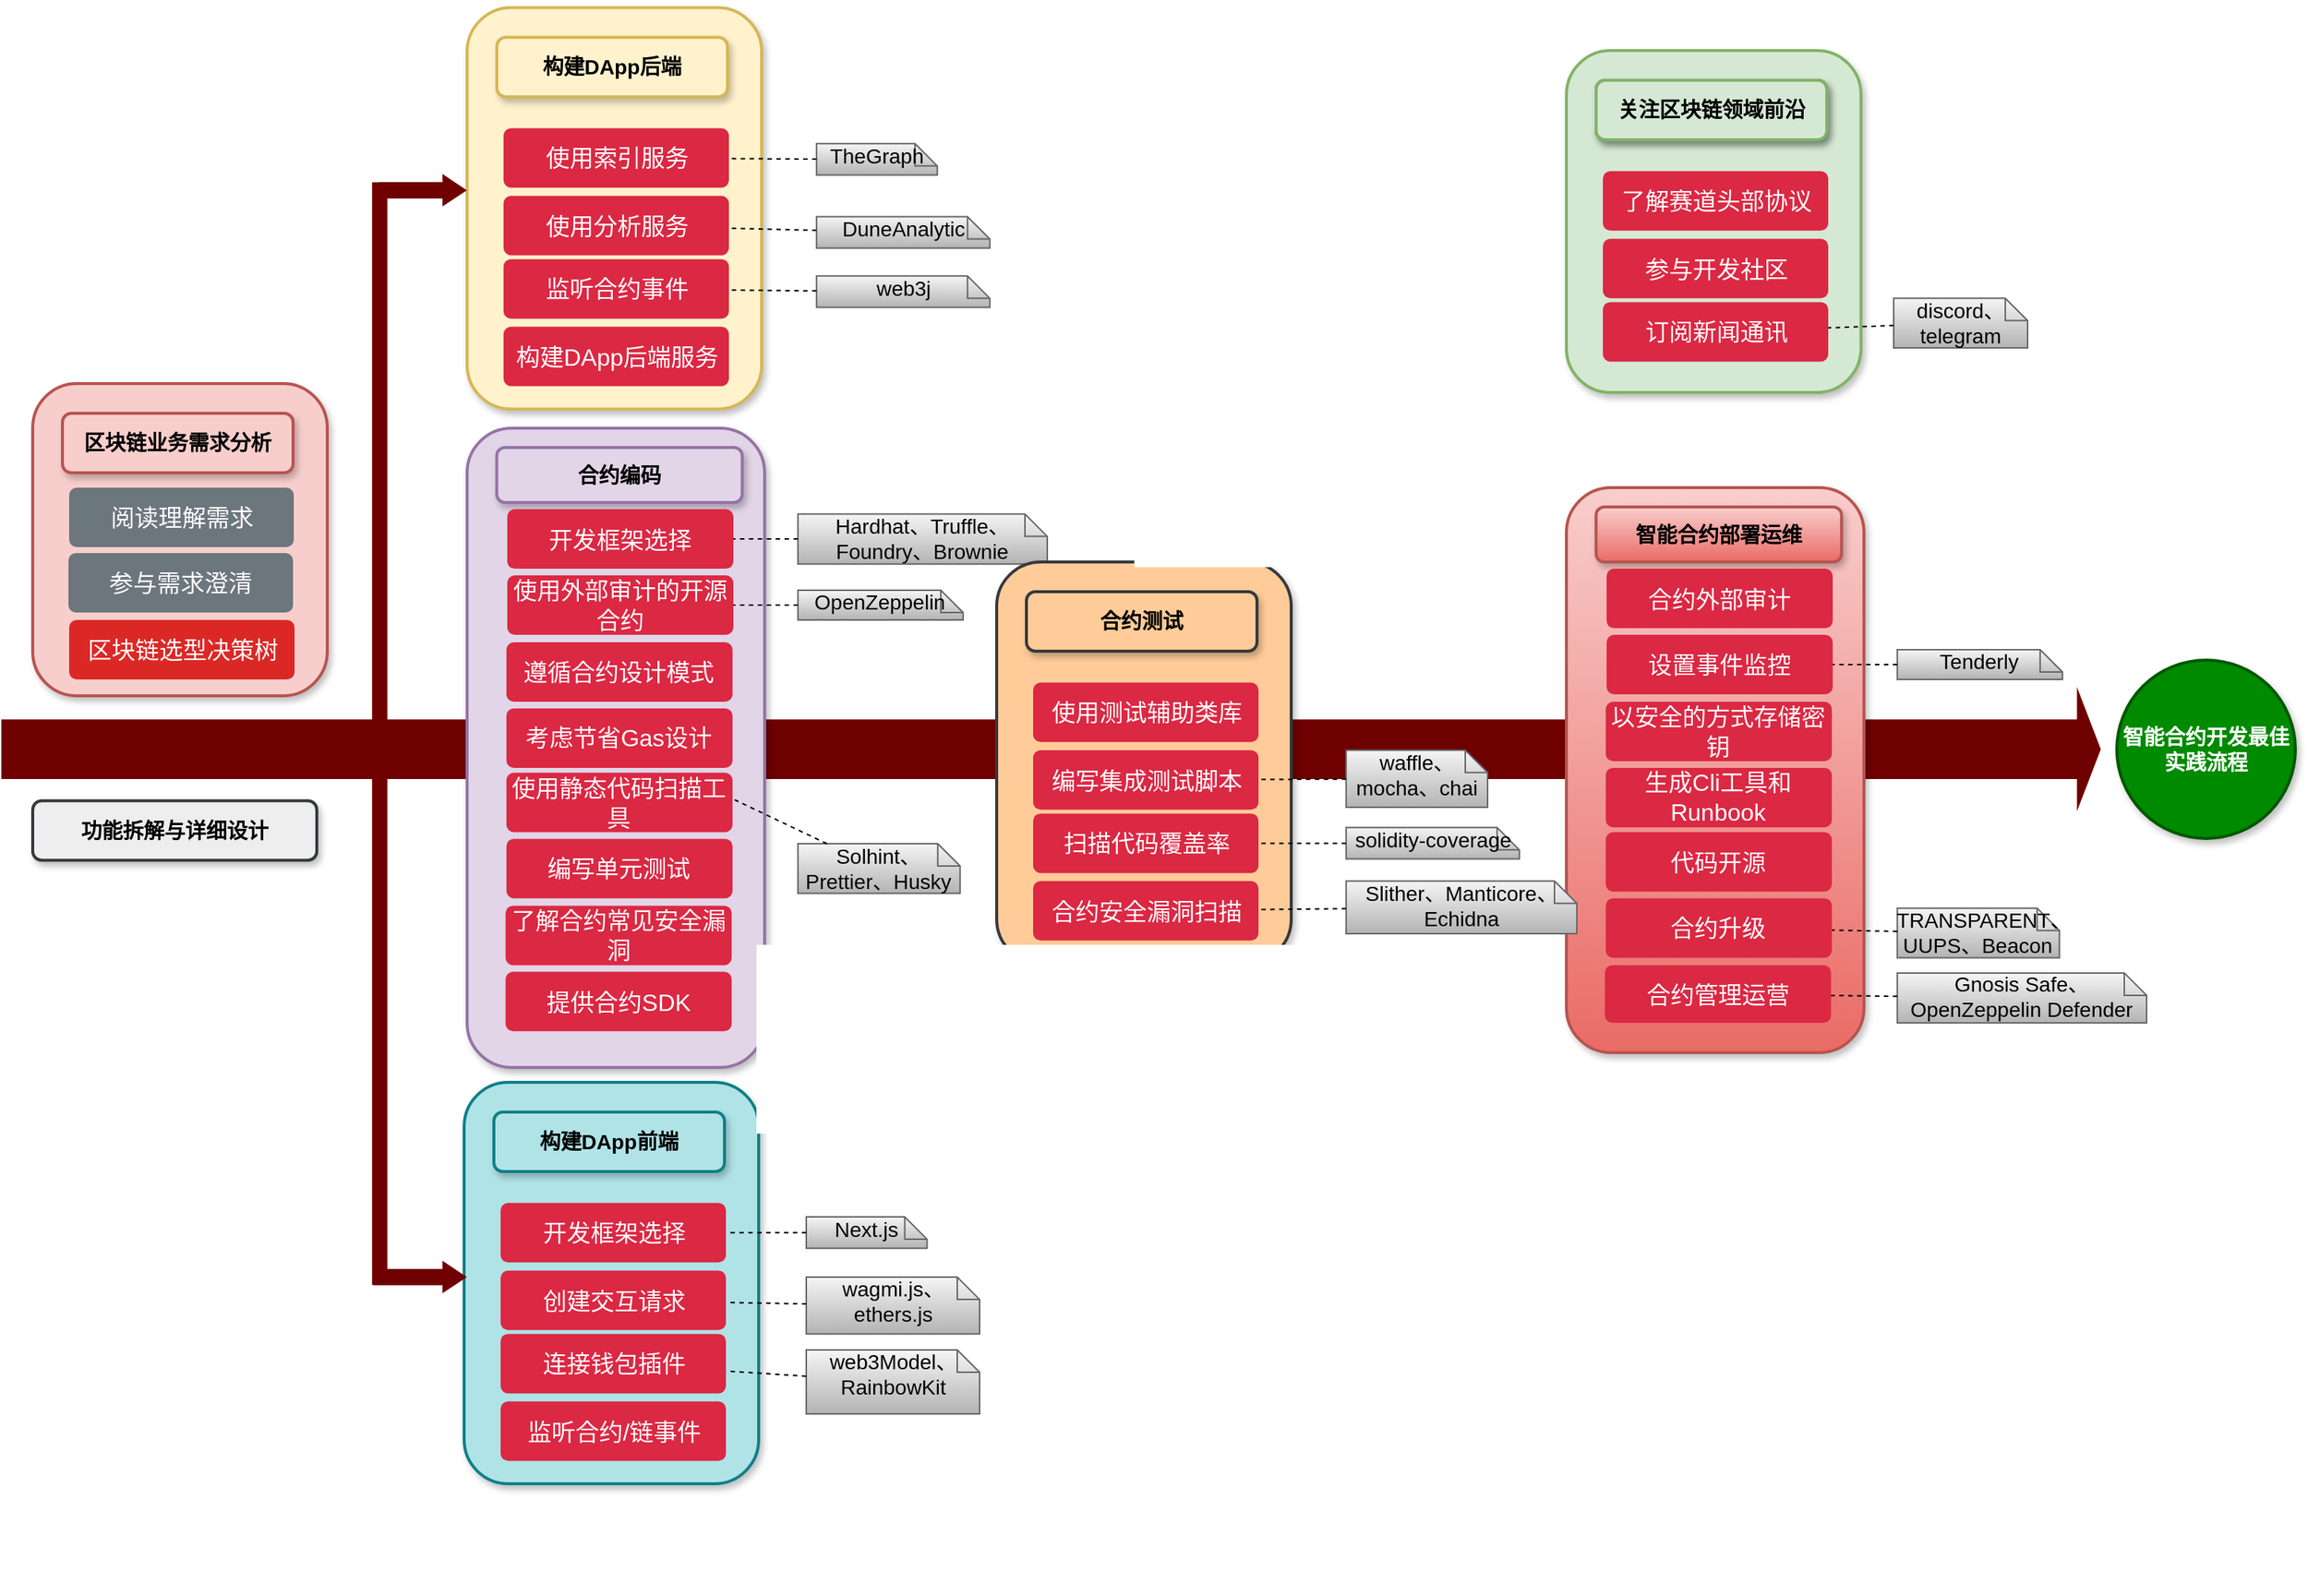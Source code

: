 <mxfile version="20.8.23" type="github">
  <diagram name="Page-1" id="b7a7eaba-c6c5-6fbe-34ae-1d3a4219ac39">
    <mxGraphModel dx="1793" dy="-241" grid="1" gridSize="10" guides="1" tooltips="1" connect="1" arrows="1" fold="1" page="1" pageScale="1.5" pageWidth="1169" pageHeight="826" background="none" math="0" shadow="0">
      <root>
        <mxCell id="0" style=";html=1;" />
        <mxCell id="1" style=";html=1;" parent="0" />
        <mxCell id="zn8mdTFGLDnj49y2dZR2-119" value="" style="html=1;shadow=0;dashed=0;align=center;verticalAlign=middle;shape=mxgraph.arrows2.arrow;dy=0.5;dx=15;direction=north;notch=0;rounded=0;strokeWidth=1;fontSize=14;rotation=90;fillColor=#6f0000;strokeColor=#6F0000;fontStyle=1;fontColor=#ffffff;" vertex="1" parent="1">
          <mxGeometry x="1625.48" y="1350.78" width="78.12" height="1410.32" as="geometry" />
        </mxCell>
        <mxCell id="zn8mdTFGLDnj49y2dZR2-116" value="" style="rounded=0;whiteSpace=wrap;html=1;strokeColor=#6f0000;fontSize=24;fillColor=#6f0000;rotation=-90;" vertex="1" parent="1">
          <mxGeometry x="843.12" y="2040.86" width="740.26" height="9" as="geometry" />
        </mxCell>
        <mxCell id="KHwoJJ3RHJZZ6YcBAn-g-128" value="智能合约开发最佳实践流程" style="ellipse;whiteSpace=wrap;html=1;rounded=1;shadow=1;strokeWidth=2;fontSize=14;align=center;fontStyle=1;fillColor=#008a00;fontColor=#ffffff;strokeColor=#005700;" parent="1" vertex="1">
          <mxGeometry x="2381" y="1995.94" width="120" height="120" as="geometry" />
        </mxCell>
        <mxCell id="KHwoJJ3RHJZZ6YcBAn-g-180" value="功能拆解与详细设计" style="rounded=1;whiteSpace=wrap;html=1;shadow=1;strokeWidth=2;fontSize=14;fillColor=#eeeeee;strokeColor=#36393d;align=center;fontStyle=1" parent="1" vertex="1">
          <mxGeometry x="980" y="2090.63" width="190.97" height="40" as="geometry" />
        </mxCell>
        <mxCell id="zn8mdTFGLDnj49y2dZR2-68" value="" style="group" vertex="1" connectable="0" parent="1">
          <mxGeometry x="980" y="1810" width="198" height="210" as="geometry" />
        </mxCell>
        <mxCell id="zn8mdTFGLDnj49y2dZR2-67" value="" style="rounded=1;whiteSpace=wrap;html=1;shadow=1;strokeWidth=2;fontSize=14;fillColor=#f8cecc;strokeColor=#b85450;align=center;fontStyle=1" vertex="1" parent="zn8mdTFGLDnj49y2dZR2-68">
          <mxGeometry width="198" height="210" as="geometry" />
        </mxCell>
        <mxCell id="KHwoJJ3RHJZZ6YcBAn-g-244" value="区块链业务需求分析" style="rounded=1;whiteSpace=wrap;html=1;shadow=1;strokeWidth=2;fontSize=14;fillColor=#f8cecc;strokeColor=#b85450;align=center;fontStyle=1" parent="zn8mdTFGLDnj49y2dZR2-68" vertex="1">
          <mxGeometry x="20" y="20" width="155" height="40" as="geometry" />
        </mxCell>
        <mxCell id="zn8mdTFGLDnj49y2dZR2-30" value="区块链选型决策树" style="html=1;shadow=0;dashed=0;shape=mxgraph.bootstrap.rrect;rSize=5;strokeColor=none;strokeWidth=1;fillColor=#db2825;fontColor=#FFFFFF;whiteSpace=wrap;align=center;verticalAlign=middle;spacingLeft=0;fontStyle=0;fontSize=16;spacing=5;" vertex="1" parent="zn8mdTFGLDnj49y2dZR2-68">
          <mxGeometry x="24.5" y="159" width="151.5" height="40" as="geometry" />
        </mxCell>
        <mxCell id="zn8mdTFGLDnj49y2dZR2-32" value="阅读理解需求" style="html=1;shadow=0;dashed=0;shape=mxgraph.bootstrap.rrect;rSize=5;strokeColor=none;strokeWidth=1;fillColor=#6C767D;fontColor=#FFFFFF;whiteSpace=wrap;align=center;verticalAlign=middle;spacingLeft=0;fontStyle=0;fontSize=16;spacing=5;" vertex="1" parent="zn8mdTFGLDnj49y2dZR2-68">
          <mxGeometry x="24.5" y="70" width="151" height="40" as="geometry" />
        </mxCell>
        <mxCell id="zn8mdTFGLDnj49y2dZR2-33" value="参与需求澄清" style="html=1;shadow=0;dashed=0;shape=mxgraph.bootstrap.rrect;rSize=5;strokeColor=none;strokeWidth=1;fillColor=#6C767D;fontColor=#FFFFFF;whiteSpace=wrap;align=center;verticalAlign=middle;spacingLeft=0;fontStyle=0;fontSize=16;spacing=5;" vertex="1" parent="zn8mdTFGLDnj49y2dZR2-68">
          <mxGeometry x="24" y="114" width="151" height="40" as="geometry" />
        </mxCell>
        <mxCell id="zn8mdTFGLDnj49y2dZR2-69" value="" style="group" vertex="1" connectable="0" parent="1">
          <mxGeometry x="1272" y="1840" width="390" height="430" as="geometry" />
        </mxCell>
        <mxCell id="zn8mdTFGLDnj49y2dZR2-56" value="" style="rounded=1;whiteSpace=wrap;html=1;shadow=1;strokeWidth=2;fontSize=14;fillColor=#e1d5e7;strokeColor=#9673a6;align=center;fontStyle=1" vertex="1" parent="zn8mdTFGLDnj49y2dZR2-69">
          <mxGeometry width="200" height="430" as="geometry" />
        </mxCell>
        <mxCell id="KHwoJJ3RHJZZ6YcBAn-g-126" value="合约编码" style="rounded=1;whiteSpace=wrap;html=1;shadow=1;strokeWidth=2;fontSize=14;fillColor=#e1d5e7;strokeColor=#9673a6;align=center;fontStyle=1" parent="zn8mdTFGLDnj49y2dZR2-69" vertex="1">
          <mxGeometry x="19.93" y="13" width="165" height="37" as="geometry" />
        </mxCell>
        <mxCell id="KHwoJJ3RHJZZ6YcBAn-g-282" value="Solhint、Prettier、Husky" style="shape=note;size=15;spacingLeft=5;overflow=fill;whiteSpace=wrap;fontSize=14;verticalAlign=middle;spacing=0;fillColor=#f5f5f5;strokeColor=#666666;gradientColor=#b3b3b3;" parent="zn8mdTFGLDnj49y2dZR2-69" vertex="1">
          <mxGeometry x="222.39" y="279.51" width="109" height="33.36" as="geometry" />
        </mxCell>
        <mxCell id="KHwoJJ3RHJZZ6YcBAn-g-283" value="" style="rounded=0;endArrow=none;dashed=1;html=1;fontSize=14;entryX=1.01;entryY=0.456;entryDx=0;entryDy=0;entryPerimeter=0;" parent="zn8mdTFGLDnj49y2dZR2-69" source="KHwoJJ3RHJZZ6YcBAn-g-282" target="zn8mdTFGLDnj49y2dZR2-43" edge="1">
          <mxGeometry relative="1" as="geometry">
            <mxPoint x="148.99" y="239.376" as="targetPoint" />
            <Array as="points" />
          </mxGeometry>
        </mxCell>
        <mxCell id="zn8mdTFGLDnj49y2dZR2-34" value="开发框架选择" style="html=1;shadow=0;dashed=0;shape=mxgraph.bootstrap.rrect;rSize=5;strokeColor=none;strokeWidth=1;fillColor=#db2843;fontColor=#FFFFFF;whiteSpace=wrap;align=center;verticalAlign=middle;spacingLeft=0;fontStyle=0;fontSize=16;spacing=5;" vertex="1" parent="zn8mdTFGLDnj49y2dZR2-69">
          <mxGeometry x="27" y="54.56" width="152" height="40" as="geometry" />
        </mxCell>
        <mxCell id="zn8mdTFGLDnj49y2dZR2-38" value="使用外部审计的开源合约" style="html=1;shadow=0;dashed=0;shape=mxgraph.bootstrap.rrect;rSize=5;strokeColor=none;strokeWidth=1;fillColor=#db2843;fontColor=#FFFFFF;whiteSpace=wrap;align=center;verticalAlign=middle;spacingLeft=0;fontStyle=0;fontSize=16;spacing=5;" vertex="1" parent="zn8mdTFGLDnj49y2dZR2-69">
          <mxGeometry x="27" y="99" width="152" height="40" as="geometry" />
        </mxCell>
        <mxCell id="zn8mdTFGLDnj49y2dZR2-41" value="遵循合约设计模式" style="html=1;shadow=0;dashed=0;shape=mxgraph.bootstrap.rrect;rSize=5;strokeColor=none;strokeWidth=1;fillColor=#db2843;fontColor=#FFFFFF;whiteSpace=wrap;align=center;verticalAlign=middle;spacingLeft=0;fontStyle=0;fontSize=16;spacing=5;" vertex="1" parent="zn8mdTFGLDnj49y2dZR2-69">
          <mxGeometry x="26.43" y="144" width="152" height="40" as="geometry" />
        </mxCell>
        <mxCell id="zn8mdTFGLDnj49y2dZR2-42" value="考虑节省Gas设计" style="html=1;shadow=0;dashed=0;shape=mxgraph.bootstrap.rrect;rSize=5;strokeColor=none;strokeWidth=1;fillColor=#db2843;fontColor=#FFFFFF;whiteSpace=wrap;align=center;verticalAlign=middle;spacingLeft=0;fontStyle=0;fontSize=16;spacing=5;" vertex="1" parent="zn8mdTFGLDnj49y2dZR2-69">
          <mxGeometry x="26.43" y="188.44" width="152" height="40" as="geometry" />
        </mxCell>
        <mxCell id="zn8mdTFGLDnj49y2dZR2-43" value="使用静态代码扫描工具" style="html=1;shadow=0;dashed=0;shape=mxgraph.bootstrap.rrect;rSize=5;strokeColor=none;strokeWidth=1;fillColor=#db2843;fontColor=#FFFFFF;whiteSpace=wrap;align=center;verticalAlign=middle;spacingLeft=0;fontStyle=0;fontSize=16;spacing=5;" vertex="1" parent="zn8mdTFGLDnj49y2dZR2-69">
          <mxGeometry x="26.43" y="231.75" width="152" height="40" as="geometry" />
        </mxCell>
        <mxCell id="zn8mdTFGLDnj49y2dZR2-44" value="编写单元测试" style="html=1;shadow=0;dashed=0;shape=mxgraph.bootstrap.rrect;rSize=5;strokeColor=none;strokeWidth=1;fillColor=#db2843;fontColor=#FFFFFF;whiteSpace=wrap;align=center;verticalAlign=middle;spacingLeft=0;fontStyle=0;fontSize=16;spacing=5;" vertex="1" parent="zn8mdTFGLDnj49y2dZR2-69">
          <mxGeometry x="26.43" y="276.19" width="152" height="40" as="geometry" />
        </mxCell>
        <mxCell id="zn8mdTFGLDnj49y2dZR2-45" value="了解合约常见安全漏洞" style="html=1;shadow=0;dashed=0;shape=mxgraph.bootstrap.rrect;rSize=5;strokeColor=none;strokeWidth=1;fillColor=#db2843;fontColor=#FFFFFF;whiteSpace=wrap;align=center;verticalAlign=middle;spacingLeft=0;fontStyle=0;fontSize=16;spacing=5;" vertex="1" parent="zn8mdTFGLDnj49y2dZR2-69">
          <mxGeometry x="25.86" y="321.19" width="152" height="40" as="geometry" />
        </mxCell>
        <mxCell id="zn8mdTFGLDnj49y2dZR2-46" value="提供合约SDK" style="html=1;shadow=0;dashed=0;shape=mxgraph.bootstrap.rrect;rSize=5;strokeColor=none;strokeWidth=1;fillColor=#db2843;fontColor=#FFFFFF;whiteSpace=wrap;align=center;verticalAlign=middle;spacingLeft=0;fontStyle=0;fontSize=16;spacing=5;" vertex="1" parent="zn8mdTFGLDnj49y2dZR2-69">
          <mxGeometry x="25.86" y="365.63" width="152" height="40" as="geometry" />
        </mxCell>
        <mxCell id="zn8mdTFGLDnj49y2dZR2-47" value="Hardhat、Truffle、Foundry、Brownie" style="shape=note;size=15;spacingLeft=5;overflow=fill;whiteSpace=wrap;fontSize=14;verticalAlign=middle;spacing=0;fillColor=#f5f5f5;strokeColor=#666666;gradientColor=#b3b3b3;" vertex="1" parent="zn8mdTFGLDnj49y2dZR2-69">
          <mxGeometry x="222.39" y="57.78" width="167.61" height="33.56" as="geometry" />
        </mxCell>
        <mxCell id="zn8mdTFGLDnj49y2dZR2-48" value="" style="rounded=0;endArrow=none;dashed=1;html=1;fontSize=14;" edge="1" parent="zn8mdTFGLDnj49y2dZR2-69" source="zn8mdTFGLDnj49y2dZR2-47" target="zn8mdTFGLDnj49y2dZR2-34">
          <mxGeometry relative="1" as="geometry">
            <mxPoint x="201.21" y="-41.62" as="targetPoint" />
          </mxGeometry>
        </mxCell>
        <mxCell id="zn8mdTFGLDnj49y2dZR2-51" value="OpenZeppelin" style="shape=note;size=15;spacingLeft=5;overflow=fill;whiteSpace=wrap;fontSize=14;verticalAlign=middle;spacing=0;fillColor=#f5f5f5;strokeColor=#666666;gradientColor=#b3b3b3;" vertex="1" parent="zn8mdTFGLDnj49y2dZR2-69">
          <mxGeometry x="222.39" y="109" width="111.05" height="20" as="geometry" />
        </mxCell>
        <mxCell id="zn8mdTFGLDnj49y2dZR2-53" value="" style="rounded=0;endArrow=none;dashed=1;html=1;fontSize=14;" edge="1" parent="zn8mdTFGLDnj49y2dZR2-69" source="zn8mdTFGLDnj49y2dZR2-51" target="zn8mdTFGLDnj49y2dZR2-38">
          <mxGeometry relative="1" as="geometry">
            <mxPoint x="189" y="83" as="targetPoint" />
            <mxPoint x="232" y="82" as="sourcePoint" />
          </mxGeometry>
        </mxCell>
        <mxCell id="zn8mdTFGLDnj49y2dZR2-107" value="" style="group" vertex="1" connectable="0" parent="1">
          <mxGeometry x="1270" y="2280" width="346.5" height="344" as="geometry" />
        </mxCell>
        <mxCell id="zn8mdTFGLDnj49y2dZR2-94" value="" style="rounded=1;whiteSpace=wrap;html=1;shadow=1;strokeWidth=2;fontSize=14;fillColor=#b0e3e6;strokeColor=#0e8088;align=center;fontStyle=1" vertex="1" parent="zn8mdTFGLDnj49y2dZR2-107">
          <mxGeometry width="198" height="270" as="geometry" />
        </mxCell>
        <mxCell id="zn8mdTFGLDnj49y2dZR2-95" value="Next.js" style="shape=note;size=15;spacingLeft=5;overflow=fill;whiteSpace=wrap;fontSize=14;verticalAlign=middle;spacing=0;fillColor=#f5f5f5;strokeColor=#666666;gradientColor=#b3b3b3;" vertex="1" parent="zn8mdTFGLDnj49y2dZR2-107">
          <mxGeometry x="230" y="90.56" width="81.21" height="21.12" as="geometry" />
        </mxCell>
        <mxCell id="zn8mdTFGLDnj49y2dZR2-96" value="" style="rounded=0;endArrow=none;dashed=1;html=1;fontSize=14;" edge="1" parent="zn8mdTFGLDnj49y2dZR2-107" source="zn8mdTFGLDnj49y2dZR2-95" target="zn8mdTFGLDnj49y2dZR2-105">
          <mxGeometry relative="1" as="geometry">
            <mxPoint x="-169.27" y="94.58" as="targetPoint" />
          </mxGeometry>
        </mxCell>
        <mxCell id="zn8mdTFGLDnj49y2dZR2-97" value="wagmi.js、ethers.js" style="shape=note;size=15;spacingLeft=5;overflow=fill;whiteSpace=wrap;fontSize=14;verticalAlign=middle;spacing=0;fillColor=#f5f5f5;strokeColor=#666666;gradientColor=#b3b3b3;" vertex="1" parent="zn8mdTFGLDnj49y2dZR2-107">
          <mxGeometry x="230" y="131.04" width="116.5" height="38.18" as="geometry" />
        </mxCell>
        <mxCell id="zn8mdTFGLDnj49y2dZR2-98" value="" style="rounded=0;endArrow=none;dashed=1;html=1;fontSize=14;" edge="1" parent="zn8mdTFGLDnj49y2dZR2-107" source="zn8mdTFGLDnj49y2dZR2-97" target="zn8mdTFGLDnj49y2dZR2-104">
          <mxGeometry relative="1" as="geometry">
            <mxPoint x="56.976" y="60.62" as="targetPoint" />
          </mxGeometry>
        </mxCell>
        <mxCell id="zn8mdTFGLDnj49y2dZR2-99" value="web3Model、RainbowKit" style="shape=note;size=15;spacingLeft=5;overflow=fill;whiteSpace=wrap;fontSize=14;verticalAlign=middle;spacing=0;fillColor=#f5f5f5;strokeColor=#666666;gradientColor=#b3b3b3;" vertex="1" parent="zn8mdTFGLDnj49y2dZR2-107">
          <mxGeometry x="230" y="180" width="116.5" height="43" as="geometry" />
        </mxCell>
        <mxCell id="zn8mdTFGLDnj49y2dZR2-100" value="" style="rounded=0;endArrow=none;dashed=1;html=1;fontSize=14;" edge="1" parent="zn8mdTFGLDnj49y2dZR2-107" source="zn8mdTFGLDnj49y2dZR2-99" target="zn8mdTFGLDnj49y2dZR2-102">
          <mxGeometry relative="1" as="geometry">
            <mxPoint x="-772.07" y="46" as="targetPoint" />
          </mxGeometry>
        </mxCell>
        <mxCell id="zn8mdTFGLDnj49y2dZR2-101" value="构建DApp前端" style="rounded=1;whiteSpace=wrap;html=1;shadow=1;strokeWidth=2;fontSize=14;fillColor=#b0e3e6;strokeColor=#0e8088;align=center;fontStyle=1" vertex="1" parent="zn8mdTFGLDnj49y2dZR2-107">
          <mxGeometry x="20" y="20" width="155" height="40" as="geometry" />
        </mxCell>
        <mxCell id="zn8mdTFGLDnj49y2dZR2-102" value="连接钱包插件" style="html=1;shadow=0;dashed=0;shape=mxgraph.bootstrap.rrect;rSize=5;strokeColor=none;strokeWidth=1;fillColor=#db2843;fontColor=#FFFFFF;whiteSpace=wrap;align=center;verticalAlign=middle;spacingLeft=0;fontStyle=0;fontSize=16;spacing=5;" vertex="1" parent="zn8mdTFGLDnj49y2dZR2-107">
          <mxGeometry x="24.5" y="169.22" width="151.5" height="40" as="geometry" />
        </mxCell>
        <mxCell id="zn8mdTFGLDnj49y2dZR2-103" value="监听合约/链事件" style="html=1;shadow=0;dashed=0;shape=mxgraph.bootstrap.rrect;rSize=5;strokeColor=none;strokeWidth=1;fillColor=#db2843;fontColor=#FFFFFF;whiteSpace=wrap;align=center;verticalAlign=middle;spacingLeft=0;fontStyle=0;fontSize=16;spacing=5;" vertex="1" parent="zn8mdTFGLDnj49y2dZR2-107">
          <mxGeometry x="24.5" y="214.62" width="151.5" height="40" as="geometry" />
        </mxCell>
        <mxCell id="zn8mdTFGLDnj49y2dZR2-104" value="创建交互请求" style="html=1;shadow=0;dashed=0;shape=mxgraph.bootstrap.rrect;rSize=5;strokeColor=none;strokeWidth=1;fillColor=#db2843;fontColor=#FFFFFF;whiteSpace=wrap;align=center;verticalAlign=middle;spacingLeft=0;fontStyle=0;fontSize=16;spacing=5;" vertex="1" parent="zn8mdTFGLDnj49y2dZR2-107">
          <mxGeometry x="24.5" y="126.62" width="151.5" height="40" as="geometry" />
        </mxCell>
        <mxCell id="zn8mdTFGLDnj49y2dZR2-105" value="开发框架选择" style="html=1;shadow=0;dashed=0;shape=mxgraph.bootstrap.rrect;rSize=5;strokeColor=none;strokeWidth=1;fillColor=#db2843;fontColor=#FFFFFF;whiteSpace=wrap;align=center;verticalAlign=middle;spacingLeft=0;fontStyle=0;fontSize=16;spacing=5;" vertex="1" parent="zn8mdTFGLDnj49y2dZR2-107">
          <mxGeometry x="24.5" y="81.12" width="151.5" height="40" as="geometry" />
        </mxCell>
        <mxCell id="zn8mdTFGLDnj49y2dZR2-134" value="" style="group" vertex="1" connectable="0" parent="1">
          <mxGeometry x="1272" y="1557.12" width="351.39" height="270" as="geometry" />
        </mxCell>
        <mxCell id="zn8mdTFGLDnj49y2dZR2-122" value="" style="rounded=1;whiteSpace=wrap;html=1;shadow=1;strokeWidth=2;fontSize=14;fillColor=#fff2cc;strokeColor=#d6b656;align=center;fontStyle=1" vertex="1" parent="zn8mdTFGLDnj49y2dZR2-134">
          <mxGeometry width="198" height="270" as="geometry" />
        </mxCell>
        <mxCell id="zn8mdTFGLDnj49y2dZR2-123" value="TheGraph" style="shape=note;size=15;spacingLeft=5;overflow=fill;whiteSpace=wrap;fontSize=14;verticalAlign=middle;spacing=0;fillColor=#f5f5f5;strokeColor=#666666;gradientColor=#b3b3b3;" vertex="1" parent="zn8mdTFGLDnj49y2dZR2-134">
          <mxGeometry x="234.89" y="91.56" width="81.21" height="21.12" as="geometry" />
        </mxCell>
        <mxCell id="zn8mdTFGLDnj49y2dZR2-124" value="" style="rounded=0;endArrow=none;dashed=1;html=1;fontSize=14;" edge="1" parent="zn8mdTFGLDnj49y2dZR2-134" source="zn8mdTFGLDnj49y2dZR2-123" target="zn8mdTFGLDnj49y2dZR2-133">
          <mxGeometry relative="1" as="geometry">
            <mxPoint x="-169.27" y="94.58" as="targetPoint" />
          </mxGeometry>
        </mxCell>
        <mxCell id="zn8mdTFGLDnj49y2dZR2-125" value="DuneAnalytic" style="shape=note;size=15;spacingLeft=5;overflow=fill;whiteSpace=wrap;fontSize=14;verticalAlign=middle;spacing=0;fillColor=#f5f5f5;strokeColor=#666666;gradientColor=#b3b3b3;" vertex="1" parent="zn8mdTFGLDnj49y2dZR2-134">
          <mxGeometry x="234.89" y="140.62" width="116.5" height="21.12" as="geometry" />
        </mxCell>
        <mxCell id="zn8mdTFGLDnj49y2dZR2-126" value="" style="rounded=0;endArrow=none;dashed=1;html=1;fontSize=14;" edge="1" parent="zn8mdTFGLDnj49y2dZR2-134" source="zn8mdTFGLDnj49y2dZR2-125" target="zn8mdTFGLDnj49y2dZR2-132">
          <mxGeometry relative="1" as="geometry">
            <mxPoint x="56.976" y="60.62" as="targetPoint" />
          </mxGeometry>
        </mxCell>
        <mxCell id="zn8mdTFGLDnj49y2dZR2-127" value="web3j" style="shape=note;size=15;spacingLeft=5;overflow=fill;whiteSpace=wrap;fontSize=14;verticalAlign=middle;spacing=0;fillColor=#f5f5f5;strokeColor=#666666;gradientColor=#b3b3b3;" vertex="1" parent="zn8mdTFGLDnj49y2dZR2-134">
          <mxGeometry x="234.89" y="180.56" width="116.5" height="21.12" as="geometry" />
        </mxCell>
        <mxCell id="zn8mdTFGLDnj49y2dZR2-128" value="" style="rounded=0;endArrow=none;dashed=1;html=1;fontSize=14;" edge="1" parent="zn8mdTFGLDnj49y2dZR2-134" source="zn8mdTFGLDnj49y2dZR2-127" target="zn8mdTFGLDnj49y2dZR2-130">
          <mxGeometry relative="1" as="geometry">
            <mxPoint x="-772.07" y="46" as="targetPoint" />
          </mxGeometry>
        </mxCell>
        <mxCell id="zn8mdTFGLDnj49y2dZR2-129" value="构建DApp后端" style="rounded=1;whiteSpace=wrap;html=1;shadow=1;strokeWidth=2;fontSize=14;fillColor=#fff2cc;strokeColor=#d6b656;align=center;fontStyle=1" vertex="1" parent="zn8mdTFGLDnj49y2dZR2-134">
          <mxGeometry x="20" y="20" width="155" height="40" as="geometry" />
        </mxCell>
        <mxCell id="zn8mdTFGLDnj49y2dZR2-130" value="监听合约事件" style="html=1;shadow=0;dashed=0;shape=mxgraph.bootstrap.rrect;rSize=5;strokeColor=none;strokeWidth=1;fillColor=#db2843;fontColor=#FFFFFF;whiteSpace=wrap;align=center;verticalAlign=middle;spacingLeft=0;fontStyle=0;fontSize=16;spacing=5;" vertex="1" parent="zn8mdTFGLDnj49y2dZR2-134">
          <mxGeometry x="24.5" y="169.22" width="151.5" height="40" as="geometry" />
        </mxCell>
        <mxCell id="zn8mdTFGLDnj49y2dZR2-131" value="构建DApp后端服务" style="html=1;shadow=0;dashed=0;shape=mxgraph.bootstrap.rrect;rSize=5;strokeColor=none;strokeWidth=1;fillColor=#db2843;fontColor=#FFFFFF;whiteSpace=wrap;align=center;verticalAlign=middle;spacingLeft=0;fontStyle=0;fontSize=16;spacing=5;" vertex="1" parent="zn8mdTFGLDnj49y2dZR2-134">
          <mxGeometry x="24.5" y="214.62" width="151.5" height="40" as="geometry" />
        </mxCell>
        <mxCell id="zn8mdTFGLDnj49y2dZR2-132" value="使用分析服务" style="html=1;shadow=0;dashed=0;shape=mxgraph.bootstrap.rrect;rSize=5;strokeColor=none;strokeWidth=1;fillColor=#db2843;fontColor=#FFFFFF;whiteSpace=wrap;align=center;verticalAlign=middle;spacingLeft=0;fontStyle=0;fontSize=16;spacing=5;" vertex="1" parent="zn8mdTFGLDnj49y2dZR2-134">
          <mxGeometry x="24.5" y="126.62" width="151.5" height="40" as="geometry" />
        </mxCell>
        <mxCell id="zn8mdTFGLDnj49y2dZR2-133" value="使用索引服务" style="html=1;shadow=0;dashed=0;shape=mxgraph.bootstrap.rrect;rSize=5;strokeColor=none;strokeWidth=1;fillColor=#db2843;fontColor=#FFFFFF;whiteSpace=wrap;align=center;verticalAlign=middle;spacingLeft=0;fontStyle=0;fontSize=16;spacing=5;" vertex="1" parent="zn8mdTFGLDnj49y2dZR2-134">
          <mxGeometry x="24.5" y="81.12" width="151.5" height="40" as="geometry" />
        </mxCell>
        <mxCell id="zn8mdTFGLDnj49y2dZR2-137" value="" style="html=1;shadow=0;dashed=0;align=center;verticalAlign=middle;shape=mxgraph.arrows2.arrow;dy=0.5;dx=15;direction=north;notch=0;rounded=0;strokeWidth=1;fontSize=14;rotation=90;fillColor=#6f0000;strokeColor=#6F0000;fontStyle=1;fontColor=#ffffff;" vertex="1" parent="1">
          <mxGeometry x="1230" y="2380" width="20" height="61.88" as="geometry" />
        </mxCell>
        <mxCell id="zn8mdTFGLDnj49y2dZR2-138" value="" style="html=1;shadow=0;dashed=0;align=center;verticalAlign=middle;shape=mxgraph.arrows2.arrow;dy=0.5;dx=15;direction=north;notch=0;rounded=0;strokeWidth=1;fontSize=14;rotation=90;fillColor=#6f0000;strokeColor=#6F0000;fontStyle=1;fontColor=#ffffff;" vertex="1" parent="1">
          <mxGeometry x="1231.94" y="1650.94" width="20" height="58" as="geometry" />
        </mxCell>
        <mxCell id="zn8mdTFGLDnj49y2dZR2-139" value="" style="rounded=0;whiteSpace=wrap;html=1;strokeColor=#6f0000;fontSize=24;fillColor=#6f0000;rotation=-90;" vertex="1" parent="1">
          <mxGeometry x="843.12" y="2040.86" width="740.26" height="9" as="geometry" />
        </mxCell>
        <mxCell id="zn8mdTFGLDnj49y2dZR2-181" value="" style="group" vertex="1" connectable="0" parent="1">
          <mxGeometry x="2011" y="1880" width="390" height="430" as="geometry" />
        </mxCell>
        <mxCell id="zn8mdTFGLDnj49y2dZR2-182" value="" style="rounded=1;whiteSpace=wrap;html=1;shadow=1;strokeWidth=2;fontSize=14;fillColor=#f8cecc;strokeColor=#b85450;align=center;fontStyle=1;gradientColor=#ea6b66;" vertex="1" parent="zn8mdTFGLDnj49y2dZR2-181">
          <mxGeometry width="200" height="380" as="geometry" />
        </mxCell>
        <mxCell id="zn8mdTFGLDnj49y2dZR2-183" value="智能合约部署运维" style="rounded=1;whiteSpace=wrap;html=1;shadow=1;strokeWidth=2;fontSize=14;fillColor=#f8cecc;strokeColor=#b85450;align=center;fontStyle=1;gradientColor=#ea6b66;" vertex="1" parent="zn8mdTFGLDnj49y2dZR2-181">
          <mxGeometry x="19.93" y="13" width="165" height="37" as="geometry" />
        </mxCell>
        <mxCell id="zn8mdTFGLDnj49y2dZR2-184" value="TRANSPARENT、UUPS、Beacon" style="shape=note;size=15;spacingLeft=5;overflow=fill;whiteSpace=wrap;fontSize=14;verticalAlign=middle;spacing=0;fillColor=#f5f5f5;strokeColor=#666666;gradientColor=#b3b3b3;" vertex="1" parent="zn8mdTFGLDnj49y2dZR2-181">
          <mxGeometry x="222.39" y="282.83" width="109" height="33.36" as="geometry" />
        </mxCell>
        <mxCell id="zn8mdTFGLDnj49y2dZR2-185" value="" style="rounded=0;endArrow=none;dashed=1;html=1;fontSize=14;" edge="1" parent="zn8mdTFGLDnj49y2dZR2-181" source="zn8mdTFGLDnj49y2dZR2-184" target="zn8mdTFGLDnj49y2dZR2-191">
          <mxGeometry relative="1" as="geometry">
            <mxPoint x="148.99" y="239.376" as="targetPoint" />
            <Array as="points" />
          </mxGeometry>
        </mxCell>
        <mxCell id="zn8mdTFGLDnj49y2dZR2-186" value="合约外部审计" style="html=1;shadow=0;dashed=0;shape=mxgraph.bootstrap.rrect;rSize=5;strokeColor=none;strokeWidth=1;fillColor=#db2843;fontColor=#FFFFFF;whiteSpace=wrap;align=center;verticalAlign=middle;spacingLeft=0;fontStyle=0;fontSize=16;spacing=5;" vertex="1" parent="zn8mdTFGLDnj49y2dZR2-181">
          <mxGeometry x="27" y="54.56" width="152" height="40" as="geometry" />
        </mxCell>
        <mxCell id="zn8mdTFGLDnj49y2dZR2-187" value="设置事件监控" style="html=1;shadow=0;dashed=0;shape=mxgraph.bootstrap.rrect;rSize=5;strokeColor=none;strokeWidth=1;fillColor=#db2843;fontColor=#FFFFFF;whiteSpace=wrap;align=center;verticalAlign=middle;spacingLeft=0;fontStyle=0;fontSize=16;spacing=5;" vertex="1" parent="zn8mdTFGLDnj49y2dZR2-181">
          <mxGeometry x="27" y="99" width="152" height="40" as="geometry" />
        </mxCell>
        <mxCell id="zn8mdTFGLDnj49y2dZR2-188" value="以安全的方式存储密钥" style="html=1;shadow=0;dashed=0;shape=mxgraph.bootstrap.rrect;rSize=5;strokeColor=none;strokeWidth=1;fillColor=#db2843;fontColor=#FFFFFF;whiteSpace=wrap;align=center;verticalAlign=middle;spacingLeft=0;fontStyle=0;fontSize=16;spacing=5;" vertex="1" parent="zn8mdTFGLDnj49y2dZR2-181">
          <mxGeometry x="26.43" y="144" width="152" height="40" as="geometry" />
        </mxCell>
        <mxCell id="zn8mdTFGLDnj49y2dZR2-189" value="生成Cli工具和Runbook" style="html=1;shadow=0;dashed=0;shape=mxgraph.bootstrap.rrect;rSize=5;strokeColor=none;strokeWidth=1;fillColor=#db2843;fontColor=#FFFFFF;whiteSpace=wrap;align=center;verticalAlign=middle;spacingLeft=0;fontStyle=0;fontSize=16;spacing=5;" vertex="1" parent="zn8mdTFGLDnj49y2dZR2-181">
          <mxGeometry x="26.43" y="188.44" width="152" height="40" as="geometry" />
        </mxCell>
        <mxCell id="zn8mdTFGLDnj49y2dZR2-190" value="代码开源" style="html=1;shadow=0;dashed=0;shape=mxgraph.bootstrap.rrect;rSize=5;strokeColor=none;strokeWidth=1;fillColor=#db2843;fontColor=#FFFFFF;whiteSpace=wrap;align=center;verticalAlign=middle;spacingLeft=0;fontStyle=0;fontSize=16;spacing=5;" vertex="1" parent="zn8mdTFGLDnj49y2dZR2-181">
          <mxGeometry x="26.43" y="231.75" width="152" height="40" as="geometry" />
        </mxCell>
        <mxCell id="zn8mdTFGLDnj49y2dZR2-191" value="合约升级" style="html=1;shadow=0;dashed=0;shape=mxgraph.bootstrap.rrect;rSize=5;strokeColor=none;strokeWidth=1;fillColor=#db2843;fontColor=#FFFFFF;whiteSpace=wrap;align=center;verticalAlign=middle;spacingLeft=0;fontStyle=0;fontSize=16;spacing=5;" vertex="1" parent="zn8mdTFGLDnj49y2dZR2-181">
          <mxGeometry x="26.43" y="276.19" width="152" height="40" as="geometry" />
        </mxCell>
        <mxCell id="zn8mdTFGLDnj49y2dZR2-192" value="合约管理运营" style="html=1;shadow=0;dashed=0;shape=mxgraph.bootstrap.rrect;rSize=5;strokeColor=none;strokeWidth=1;fillColor=#db2843;fontColor=#FFFFFF;whiteSpace=wrap;align=center;verticalAlign=middle;spacingLeft=0;fontStyle=0;fontSize=16;spacing=5;" vertex="1" parent="zn8mdTFGLDnj49y2dZR2-181">
          <mxGeometry x="25.86" y="321.19" width="152" height="38.81" as="geometry" />
        </mxCell>
        <mxCell id="zn8mdTFGLDnj49y2dZR2-194" value="Gnosis Safe、OpenZeppelin Defender" style="shape=note;size=15;spacingLeft=5;overflow=fill;whiteSpace=wrap;fontSize=14;verticalAlign=middle;spacing=0;fillColor=#f5f5f5;strokeColor=#666666;gradientColor=#b3b3b3;" vertex="1" parent="zn8mdTFGLDnj49y2dZR2-181">
          <mxGeometry x="222.39" y="326.44" width="167.61" height="33.56" as="geometry" />
        </mxCell>
        <mxCell id="zn8mdTFGLDnj49y2dZR2-195" value="" style="rounded=0;endArrow=none;dashed=1;html=1;fontSize=14;" edge="1" parent="zn8mdTFGLDnj49y2dZR2-181" source="zn8mdTFGLDnj49y2dZR2-194" target="zn8mdTFGLDnj49y2dZR2-192">
          <mxGeometry relative="1" as="geometry">
            <mxPoint x="201.21" y="-41.62" as="targetPoint" />
          </mxGeometry>
        </mxCell>
        <mxCell id="zn8mdTFGLDnj49y2dZR2-196" value="Tenderly" style="shape=note;size=15;spacingLeft=5;overflow=fill;whiteSpace=wrap;fontSize=14;verticalAlign=middle;spacing=0;fillColor=#f5f5f5;strokeColor=#666666;gradientColor=#b3b3b3;" vertex="1" parent="zn8mdTFGLDnj49y2dZR2-181">
          <mxGeometry x="222.39" y="109" width="111.05" height="20" as="geometry" />
        </mxCell>
        <mxCell id="zn8mdTFGLDnj49y2dZR2-197" value="" style="rounded=0;endArrow=none;dashed=1;html=1;fontSize=14;" edge="1" parent="zn8mdTFGLDnj49y2dZR2-181" source="zn8mdTFGLDnj49y2dZR2-196" target="zn8mdTFGLDnj49y2dZR2-187">
          <mxGeometry relative="1" as="geometry">
            <mxPoint x="189" y="83" as="targetPoint" />
            <mxPoint x="232" y="82" as="sourcePoint" />
          </mxGeometry>
        </mxCell>
        <mxCell id="zn8mdTFGLDnj49y2dZR2-200" value="" style="group" vertex="1" connectable="0" parent="1">
          <mxGeometry x="2011" y="1586" width="346.5" height="344" as="geometry" />
        </mxCell>
        <mxCell id="zn8mdTFGLDnj49y2dZR2-201" value="" style="rounded=1;whiteSpace=wrap;html=1;shadow=1;strokeWidth=2;fontSize=14;fillColor=#d5e8d4;strokeColor=#82b366;align=center;fontStyle=1" vertex="1" parent="zn8mdTFGLDnj49y2dZR2-200">
          <mxGeometry width="198" height="230" as="geometry" />
        </mxCell>
        <mxCell id="zn8mdTFGLDnj49y2dZR2-206" value="discord、telegram" style="shape=note;size=15;spacingLeft=5;overflow=fill;whiteSpace=wrap;fontSize=14;verticalAlign=middle;spacing=0;fillColor=#f5f5f5;strokeColor=#666666;gradientColor=#b3b3b3;" vertex="1" parent="zn8mdTFGLDnj49y2dZR2-200">
          <mxGeometry x="220" y="166.62" width="90" height="33.38" as="geometry" />
        </mxCell>
        <mxCell id="zn8mdTFGLDnj49y2dZR2-207" value="" style="rounded=0;endArrow=none;dashed=1;html=1;fontSize=14;" edge="1" parent="zn8mdTFGLDnj49y2dZR2-200" source="zn8mdTFGLDnj49y2dZR2-206" target="zn8mdTFGLDnj49y2dZR2-209">
          <mxGeometry relative="1" as="geometry">
            <mxPoint x="-772.07" y="46" as="targetPoint" />
          </mxGeometry>
        </mxCell>
        <mxCell id="zn8mdTFGLDnj49y2dZR2-208" value="关注区块链领域前沿" style="rounded=1;whiteSpace=wrap;html=1;shadow=1;strokeWidth=2;fontSize=14;fillColor=#b0e3e6;strokeColor=#0e8088;align=center;fontStyle=1" vertex="1" parent="zn8mdTFGLDnj49y2dZR2-200">
          <mxGeometry x="20" y="20" width="155" height="40" as="geometry" />
        </mxCell>
        <mxCell id="zn8mdTFGLDnj49y2dZR2-209" value="订阅新闻通讯" style="html=1;shadow=0;dashed=0;shape=mxgraph.bootstrap.rrect;rSize=5;strokeColor=none;strokeWidth=1;fillColor=#db2843;fontColor=#FFFFFF;whiteSpace=wrap;align=center;verticalAlign=middle;spacingLeft=0;fontStyle=0;fontSize=16;spacing=5;" vertex="1" parent="zn8mdTFGLDnj49y2dZR2-200">
          <mxGeometry x="24.5" y="169.22" width="151.5" height="40" as="geometry" />
        </mxCell>
        <mxCell id="zn8mdTFGLDnj49y2dZR2-211" value="参与开发社区" style="html=1;shadow=0;dashed=0;shape=mxgraph.bootstrap.rrect;rSize=5;strokeColor=none;strokeWidth=1;fillColor=#db2843;fontColor=#FFFFFF;whiteSpace=wrap;align=center;verticalAlign=middle;spacingLeft=0;fontStyle=0;fontSize=16;spacing=5;" vertex="1" parent="zn8mdTFGLDnj49y2dZR2-200">
          <mxGeometry x="24.5" y="126.62" width="151.5" height="40" as="geometry" />
        </mxCell>
        <mxCell id="zn8mdTFGLDnj49y2dZR2-212" value="了解赛道头部协议" style="html=1;shadow=0;dashed=0;shape=mxgraph.bootstrap.rrect;rSize=5;strokeColor=none;strokeWidth=1;fillColor=#db2843;fontColor=#FFFFFF;whiteSpace=wrap;align=center;verticalAlign=middle;spacingLeft=0;fontStyle=0;fontSize=16;spacing=5;" vertex="1" parent="zn8mdTFGLDnj49y2dZR2-200">
          <mxGeometry x="24.5" y="81.12" width="151.5" height="40" as="geometry" />
        </mxCell>
        <mxCell id="zn8mdTFGLDnj49y2dZR2-215" value="关注区块链领域前沿" style="rounded=1;whiteSpace=wrap;html=1;shadow=1;strokeWidth=2;fontSize=14;fillColor=#d5e8d4;strokeColor=#82b366;align=center;fontStyle=1" vertex="1" parent="zn8mdTFGLDnj49y2dZR2-200">
          <mxGeometry x="20" y="20" width="155" height="40" as="geometry" />
        </mxCell>
        <mxCell id="zn8mdTFGLDnj49y2dZR2-214" value="" style="group" vertex="1" connectable="0" parent="1">
          <mxGeometry x="1628" y="1930" width="390" height="270" as="geometry" />
        </mxCell>
        <mxCell id="zn8mdTFGLDnj49y2dZR2-147" value="" style="rounded=1;whiteSpace=wrap;html=1;shadow=1;strokeWidth=2;fontSize=14;fillColor=#ffcc99;strokeColor=#36393d;align=center;fontStyle=1" vertex="1" parent="zn8mdTFGLDnj49y2dZR2-214">
          <mxGeometry width="198" height="270" as="geometry" />
        </mxCell>
        <mxCell id="zn8mdTFGLDnj49y2dZR2-148" value="waffle、mocha、chai" style="shape=note;size=15;spacingLeft=5;overflow=fill;whiteSpace=wrap;fontSize=14;verticalAlign=middle;spacing=0;fillColor=#f5f5f5;strokeColor=#666666;gradientColor=#b3b3b3;" vertex="1" parent="zn8mdTFGLDnj49y2dZR2-214">
          <mxGeometry x="234.89" y="126.62" width="95.11" height="38.44" as="geometry" />
        </mxCell>
        <mxCell id="zn8mdTFGLDnj49y2dZR2-149" value="" style="rounded=0;endArrow=none;dashed=1;html=1;fontSize=14;" edge="1" parent="zn8mdTFGLDnj49y2dZR2-214" source="zn8mdTFGLDnj49y2dZR2-148" target="zn8mdTFGLDnj49y2dZR2-157">
          <mxGeometry relative="1" as="geometry">
            <mxPoint x="-169.27" y="94.58" as="targetPoint" />
          </mxGeometry>
        </mxCell>
        <mxCell id="zn8mdTFGLDnj49y2dZR2-150" value="solidity-coverage" style="shape=note;size=15;spacingLeft=5;overflow=fill;whiteSpace=wrap;fontSize=14;verticalAlign=middle;spacing=0;fillColor=#f5f5f5;strokeColor=#666666;gradientColor=#b3b3b3;" vertex="1" parent="zn8mdTFGLDnj49y2dZR2-214">
          <mxGeometry x="234.89" y="178.66" width="116.5" height="21.12" as="geometry" />
        </mxCell>
        <mxCell id="zn8mdTFGLDnj49y2dZR2-151" value="" style="rounded=0;endArrow=none;dashed=1;html=1;fontSize=14;" edge="1" parent="zn8mdTFGLDnj49y2dZR2-214" source="zn8mdTFGLDnj49y2dZR2-150" target="zn8mdTFGLDnj49y2dZR2-155">
          <mxGeometry relative="1" as="geometry">
            <mxPoint x="56.976" y="60.62" as="targetPoint" />
          </mxGeometry>
        </mxCell>
        <mxCell id="zn8mdTFGLDnj49y2dZR2-152" value="Slither、Manticore、Echidna" style="shape=note;size=15;spacingLeft=5;overflow=fill;whiteSpace=wrap;fontSize=14;verticalAlign=middle;spacing=0;fillColor=#f5f5f5;strokeColor=#666666;gradientColor=#b3b3b3;" vertex="1" parent="zn8mdTFGLDnj49y2dZR2-214">
          <mxGeometry x="234.89" y="214.62" width="155.11" height="35.38" as="geometry" />
        </mxCell>
        <mxCell id="zn8mdTFGLDnj49y2dZR2-153" value="" style="rounded=0;endArrow=none;dashed=1;html=1;fontSize=14;" edge="1" parent="zn8mdTFGLDnj49y2dZR2-214" source="zn8mdTFGLDnj49y2dZR2-152" target="zn8mdTFGLDnj49y2dZR2-156">
          <mxGeometry relative="1" as="geometry">
            <mxPoint x="-772.07" y="46" as="targetPoint" />
          </mxGeometry>
        </mxCell>
        <mxCell id="zn8mdTFGLDnj49y2dZR2-154" value="合约测试" style="rounded=1;whiteSpace=wrap;html=1;shadow=1;strokeWidth=2;fontSize=14;fillColor=#ffcc99;strokeColor=#36393d;align=center;fontStyle=1" vertex="1" parent="zn8mdTFGLDnj49y2dZR2-214">
          <mxGeometry x="20" y="20" width="155" height="40" as="geometry" />
        </mxCell>
        <mxCell id="zn8mdTFGLDnj49y2dZR2-155" value="扫描代码覆盖率" style="html=1;shadow=0;dashed=0;shape=mxgraph.bootstrap.rrect;rSize=5;strokeColor=none;strokeWidth=1;fillColor=#db2843;fontColor=#FFFFFF;whiteSpace=wrap;align=center;verticalAlign=middle;spacingLeft=0;fontStyle=0;fontSize=16;spacing=5;" vertex="1" parent="zn8mdTFGLDnj49y2dZR2-214">
          <mxGeometry x="24.5" y="169.22" width="151.5" height="40" as="geometry" />
        </mxCell>
        <mxCell id="zn8mdTFGLDnj49y2dZR2-156" value="合约安全漏洞扫描" style="html=1;shadow=0;dashed=0;shape=mxgraph.bootstrap.rrect;rSize=5;strokeColor=none;strokeWidth=1;fillColor=#db2843;fontColor=#FFFFFF;whiteSpace=wrap;align=center;verticalAlign=middle;spacingLeft=0;fontStyle=0;fontSize=16;spacing=5;" vertex="1" parent="zn8mdTFGLDnj49y2dZR2-214">
          <mxGeometry x="24.5" y="214.62" width="151.5" height="40" as="geometry" />
        </mxCell>
        <mxCell id="zn8mdTFGLDnj49y2dZR2-157" value="编写集成测试脚本" style="html=1;shadow=0;dashed=0;shape=mxgraph.bootstrap.rrect;rSize=5;strokeColor=none;strokeWidth=1;fillColor=#db2843;fontColor=#FFFFFF;whiteSpace=wrap;align=center;verticalAlign=middle;spacingLeft=0;fontStyle=0;fontSize=16;spacing=5;" vertex="1" parent="zn8mdTFGLDnj49y2dZR2-214">
          <mxGeometry x="24.5" y="126.62" width="151.5" height="40" as="geometry" />
        </mxCell>
        <mxCell id="zn8mdTFGLDnj49y2dZR2-158" value="使用测试辅助类库" style="html=1;shadow=0;dashed=0;shape=mxgraph.bootstrap.rrect;rSize=5;strokeColor=none;strokeWidth=1;fillColor=#db2843;fontColor=#FFFFFF;whiteSpace=wrap;align=center;verticalAlign=middle;spacingLeft=0;fontStyle=0;fontSize=16;spacing=5;" vertex="1" parent="zn8mdTFGLDnj49y2dZR2-214">
          <mxGeometry x="24.5" y="81.12" width="151.5" height="40" as="geometry" />
        </mxCell>
      </root>
    </mxGraphModel>
  </diagram>
</mxfile>
